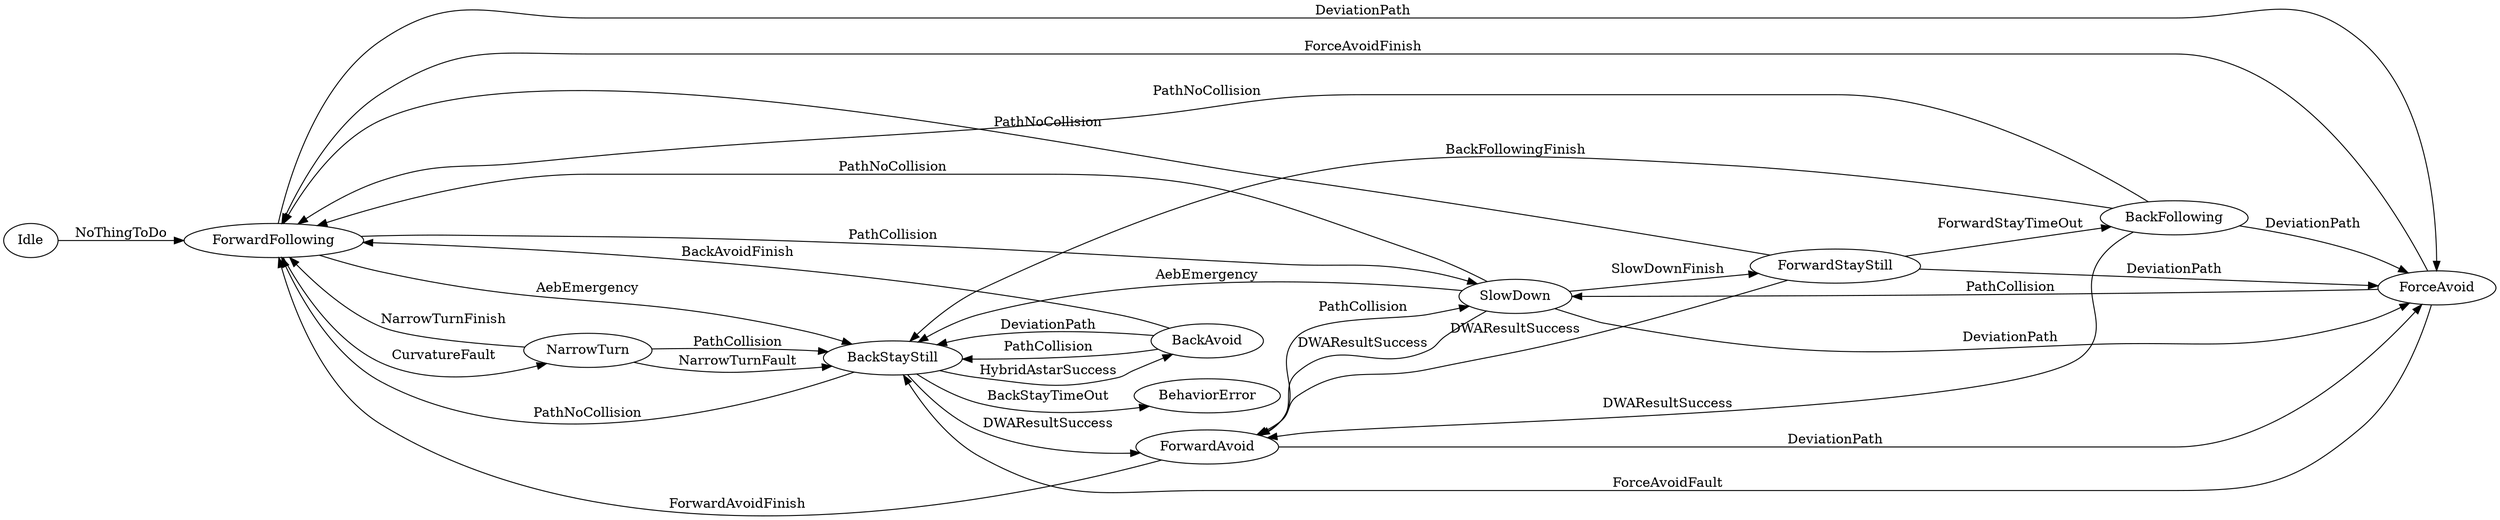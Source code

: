 digraph G {
   rankdir=LR;
Idle	->	ForwardFollowing[label = NoThingToDo];
ForwardFollowing	->	NarrowTurn[label = CurvatureFault];
ForwardFollowing	->	ForceAvoid[label = DeviationPath];
ForwardFollowing	->	SlowDown[label = PathCollision];
ForwardFollowing	->	BackStayStill[label = AebEmergency];
SlowDown	->	ForwardFollowing[label = PathNoCollision];
SlowDown	->	ForceAvoid[label = DeviationPath];
SlowDown	->	BackStayStill[label = AebEmergency];
SlowDown	->	ForwardStayStill[label = SlowDownFinish];
SlowDown	->	ForwardAvoid[label = DWAResultSuccess];
BackFollowing	->	ForwardFollowing[label = PathNoCollision];
BackFollowing	->	ForceAvoid[label = DeviationPath];
BackFollowing	->	ForwardAvoid[label = DWAResultSuccess];
BackFollowing	->	BackStayStill[label = BackFollowingFinish];
ForwardAvoid	->	ForceAvoid[label = DeviationPath];
ForwardAvoid	->	SlowDown[label = PathCollision];
ForwardAvoid	->	ForwardFollowing[label = ForwardAvoidFinish];
BackAvoid	->	BackStayStill[label = DeviationPath];
BackAvoid	->	BackStayStill[label = PathCollision];
BackAvoid	->	ForwardFollowing[label = BackAvoidFinish];
ForceAvoid	->	SlowDown[label = PathCollision];
ForceAvoid	->	ForwardFollowing[label = ForceAvoidFinish];
ForceAvoid	->	BackStayStill[label = ForceAvoidFault];
NarrowTurn	->	BackStayStill[label = PathCollision];
NarrowTurn	->	ForwardFollowing[label = NarrowTurnFinish];
NarrowTurn	->	BackStayStill[label = NarrowTurnFault];
ForwardStayStill	->	ForwardFollowing[label = PathNoCollision];
ForwardStayStill	->	ForceAvoid[label = DeviationPath];
ForwardStayStill	->	ForwardAvoid[label = DWAResultSuccess];
ForwardStayStill	->	BackFollowing[label = ForwardStayTimeOut];
BackStayStill	->	ForwardFollowing[label = PathNoCollision];
BackStayStill	->	ForwardAvoid[label = DWAResultSuccess];
BackStayStill	->	BackAvoid[label = HybridAstarSuccess];
BackStayStill	->	BehaviorError[label = BackStayTimeOut];

}
